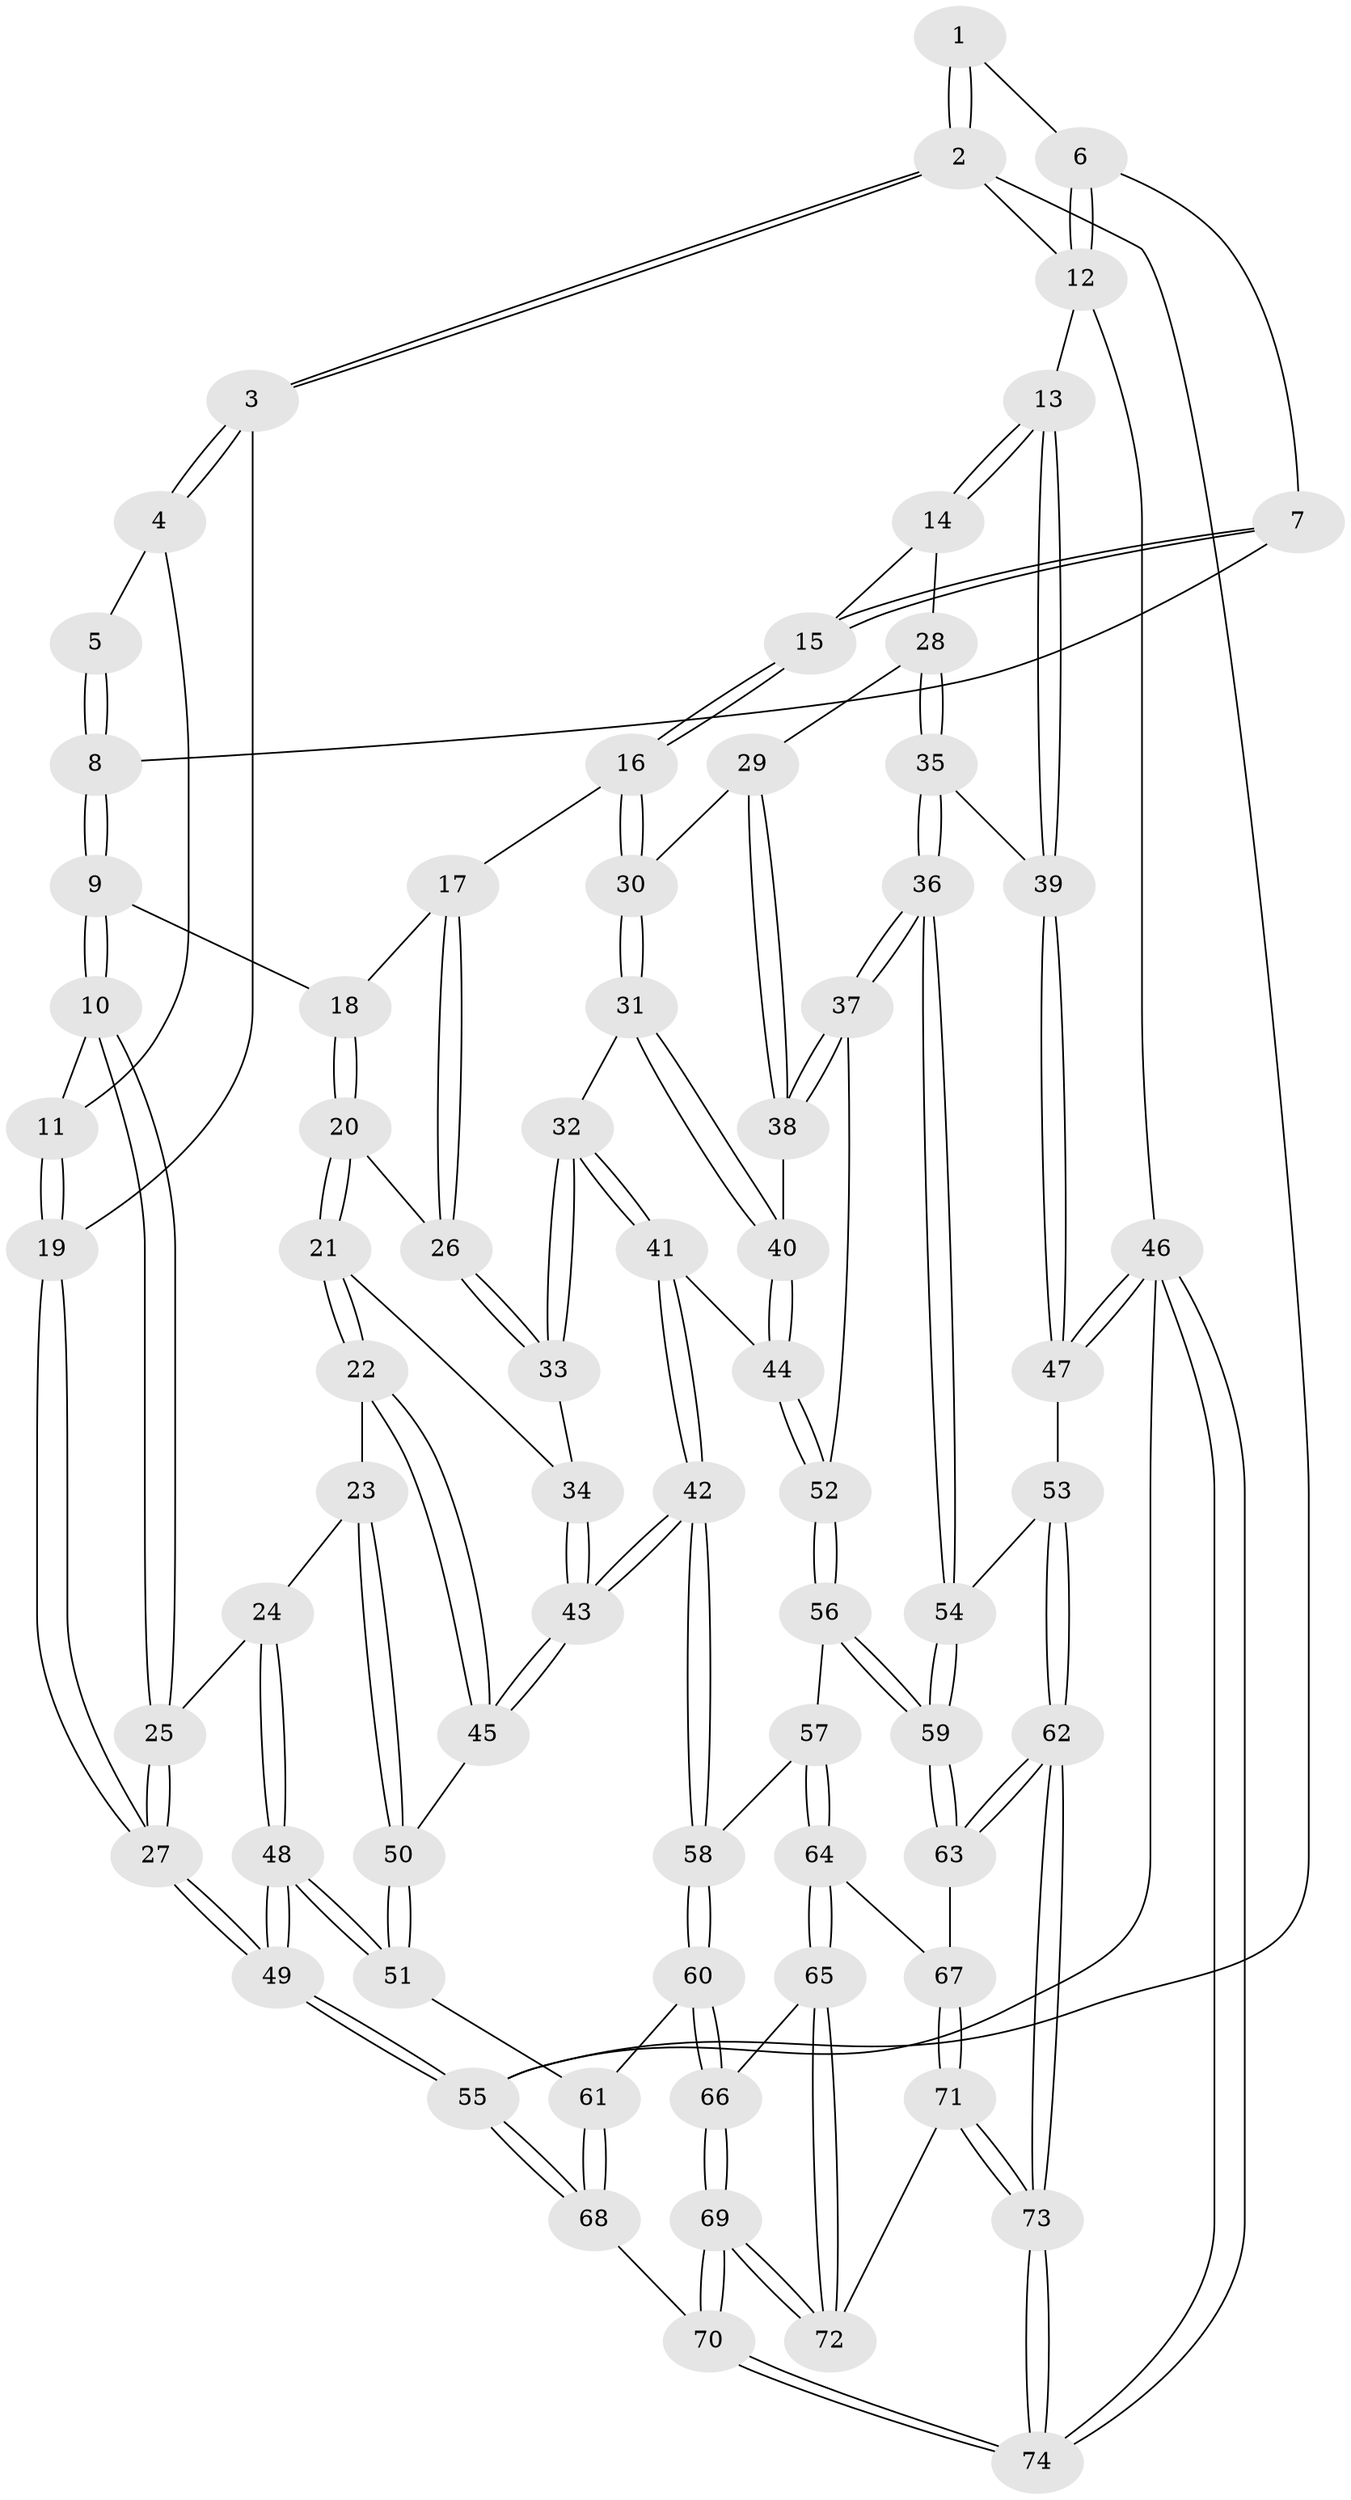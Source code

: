 // Generated by graph-tools (version 1.1) at 2025/12/02/27/25 16:12:00]
// undirected, 74 vertices, 182 edges
graph export_dot {
graph [start="1"]
  node [color=gray90,style=filled];
  1 [pos="+0.4324250244144518+0"];
  2 [pos="+0+0"];
  3 [pos="+0+0"];
  4 [pos="+0.12138836668172145+0.08393393524742084"];
  5 [pos="+0.29428121575901295+0.08353812642318736"];
  6 [pos="+0.6033231548352765+0"];
  7 [pos="+0.5928932011624349+0.045061539427463514"];
  8 [pos="+0.3099905189235351+0.2042468428976167"];
  9 [pos="+0.3028344883730796+0.23002721060144793"];
  10 [pos="+0.2482054370860451+0.26076760885106925"];
  11 [pos="+0.21272875771812094+0.24162144351630274"];
  12 [pos="+1+0"];
  13 [pos="+1+0.03517161575951262"];
  14 [pos="+0.8090722055002072+0.20917660728061688"];
  15 [pos="+0.6142557094183195+0.19893434900434576"];
  16 [pos="+0.612826765693289+0.20508127896150513"];
  17 [pos="+0.5530631407624736+0.23521497224700458"];
  18 [pos="+0.33025708877070786+0.24414027019383566"];
  19 [pos="+0+0.27952821080829227"];
  20 [pos="+0.41548712457253434+0.36485533425507777"];
  21 [pos="+0.41058364073028436+0.3812086079659792"];
  22 [pos="+0.3844690550329663+0.4346961994633204"];
  23 [pos="+0.2591183843605128+0.4158473174681352"];
  24 [pos="+0.22790897516527037+0.39830287615517174"];
  25 [pos="+0.22413755301760008+0.3800103378379786"];
  26 [pos="+0.4555072819805168+0.3413824561158432"];
  27 [pos="+0+0.28397157696512454"];
  28 [pos="+0.8325186092397446+0.35535185935500413"];
  29 [pos="+0.7948695446087184+0.3530354274091323"];
  30 [pos="+0.6422881894975324+0.2974026347375974"];
  31 [pos="+0.6384347542852352+0.3190675833542167"];
  32 [pos="+0.5878480366001586+0.3754023108234207"];
  33 [pos="+0.5241190818400496+0.4029300080966541"];
  34 [pos="+0.5141094071579386+0.41497706530187356"];
  35 [pos="+0.8889843631110498+0.3791660772474836"];
  36 [pos="+0.8614786305649078+0.519609034210002"];
  37 [pos="+0.745084111334551+0.47391287811258587"];
  38 [pos="+0.73774732902418+0.46473984185863165"];
  39 [pos="+1+0.1932020558511118"];
  40 [pos="+0.6733969174642687+0.42895808498692134"];
  41 [pos="+0.5596172250622231+0.5065053710303028"];
  42 [pos="+0.4686942251933821+0.5612342311950427"];
  43 [pos="+0.46495990946310606+0.5571740029223895"];
  44 [pos="+0.6341889169391511+0.5018228746228297"];
  45 [pos="+0.4423154114611599+0.5419258163046514"];
  46 [pos="+1+1"];
  47 [pos="+1+0.6691195232454533"];
  48 [pos="+0+0.7013768243482403"];
  49 [pos="+0+0.7204153384510071"];
  50 [pos="+0.2942226041798564+0.5697067085965688"];
  51 [pos="+0.23425720493893926+0.6253945143089588"];
  52 [pos="+0.679812249789121+0.5671381396184396"];
  53 [pos="+0.9177606795219543+0.5955268365220278"];
  54 [pos="+0.8786319765447397+0.5783827730297517"];
  55 [pos="+0+1"];
  56 [pos="+0.6878793847071446+0.612407280776393"];
  57 [pos="+0.5876212338101917+0.6519140123006766"];
  58 [pos="+0.47742851705668987+0.596220336589152"];
  59 [pos="+0.7705051735164875+0.6450617286390273"];
  60 [pos="+0.4173375622742814+0.7008999797216913"];
  61 [pos="+0.4017027263308852+0.7067449515655266"];
  62 [pos="+0.8229333971196008+0.8956957298150098"];
  63 [pos="+0.7591426433794513+0.7729101487152593"];
  64 [pos="+0.6002961131081815+0.7369892702557993"];
  65 [pos="+0.5605987294920346+0.7801404231418676"];
  66 [pos="+0.46318076028752075+0.7643493176986441"];
  67 [pos="+0.6527342200120944+0.7645933122088234"];
  68 [pos="+0+1"];
  69 [pos="+0.45029309290838976+0.9477917477079099"];
  70 [pos="+0.27473950739047515+1"];
  71 [pos="+0.6188325859358604+0.8932233253870363"];
  72 [pos="+0.5655737533259146+0.885224968524155"];
  73 [pos="+0.8693195111994305+1"];
  74 [pos="+1+1"];
  1 -- 2;
  1 -- 2;
  1 -- 6;
  2 -- 3;
  2 -- 3;
  2 -- 12;
  2 -- 55;
  3 -- 4;
  3 -- 4;
  3 -- 19;
  4 -- 5;
  4 -- 11;
  5 -- 8;
  5 -- 8;
  6 -- 7;
  6 -- 12;
  6 -- 12;
  7 -- 8;
  7 -- 15;
  7 -- 15;
  8 -- 9;
  8 -- 9;
  9 -- 10;
  9 -- 10;
  9 -- 18;
  10 -- 11;
  10 -- 25;
  10 -- 25;
  11 -- 19;
  11 -- 19;
  12 -- 13;
  12 -- 46;
  13 -- 14;
  13 -- 14;
  13 -- 39;
  13 -- 39;
  14 -- 15;
  14 -- 28;
  15 -- 16;
  15 -- 16;
  16 -- 17;
  16 -- 30;
  16 -- 30;
  17 -- 18;
  17 -- 26;
  17 -- 26;
  18 -- 20;
  18 -- 20;
  19 -- 27;
  19 -- 27;
  20 -- 21;
  20 -- 21;
  20 -- 26;
  21 -- 22;
  21 -- 22;
  21 -- 34;
  22 -- 23;
  22 -- 45;
  22 -- 45;
  23 -- 24;
  23 -- 50;
  23 -- 50;
  24 -- 25;
  24 -- 48;
  24 -- 48;
  25 -- 27;
  25 -- 27;
  26 -- 33;
  26 -- 33;
  27 -- 49;
  27 -- 49;
  28 -- 29;
  28 -- 35;
  28 -- 35;
  29 -- 30;
  29 -- 38;
  29 -- 38;
  30 -- 31;
  30 -- 31;
  31 -- 32;
  31 -- 40;
  31 -- 40;
  32 -- 33;
  32 -- 33;
  32 -- 41;
  32 -- 41;
  33 -- 34;
  34 -- 43;
  34 -- 43;
  35 -- 36;
  35 -- 36;
  35 -- 39;
  36 -- 37;
  36 -- 37;
  36 -- 54;
  36 -- 54;
  37 -- 38;
  37 -- 38;
  37 -- 52;
  38 -- 40;
  39 -- 47;
  39 -- 47;
  40 -- 44;
  40 -- 44;
  41 -- 42;
  41 -- 42;
  41 -- 44;
  42 -- 43;
  42 -- 43;
  42 -- 58;
  42 -- 58;
  43 -- 45;
  43 -- 45;
  44 -- 52;
  44 -- 52;
  45 -- 50;
  46 -- 47;
  46 -- 47;
  46 -- 74;
  46 -- 74;
  46 -- 55;
  47 -- 53;
  48 -- 49;
  48 -- 49;
  48 -- 51;
  48 -- 51;
  49 -- 55;
  49 -- 55;
  50 -- 51;
  50 -- 51;
  51 -- 61;
  52 -- 56;
  52 -- 56;
  53 -- 54;
  53 -- 62;
  53 -- 62;
  54 -- 59;
  54 -- 59;
  55 -- 68;
  55 -- 68;
  56 -- 57;
  56 -- 59;
  56 -- 59;
  57 -- 58;
  57 -- 64;
  57 -- 64;
  58 -- 60;
  58 -- 60;
  59 -- 63;
  59 -- 63;
  60 -- 61;
  60 -- 66;
  60 -- 66;
  61 -- 68;
  61 -- 68;
  62 -- 63;
  62 -- 63;
  62 -- 73;
  62 -- 73;
  63 -- 67;
  64 -- 65;
  64 -- 65;
  64 -- 67;
  65 -- 66;
  65 -- 72;
  65 -- 72;
  66 -- 69;
  66 -- 69;
  67 -- 71;
  67 -- 71;
  68 -- 70;
  69 -- 70;
  69 -- 70;
  69 -- 72;
  69 -- 72;
  70 -- 74;
  70 -- 74;
  71 -- 72;
  71 -- 73;
  71 -- 73;
  73 -- 74;
  73 -- 74;
}
